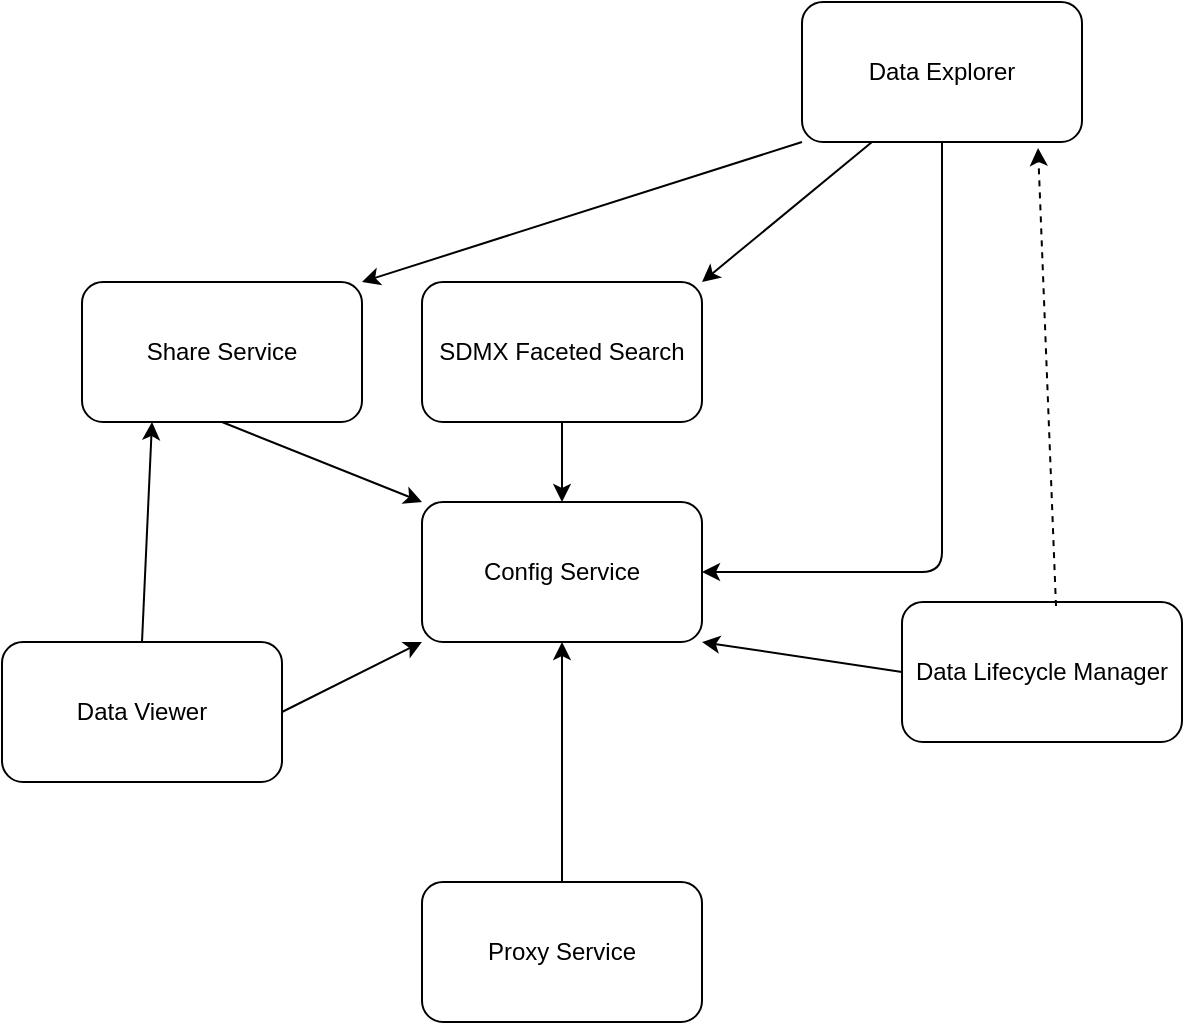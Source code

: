 <mxfile version="12.7.0" type="device"><diagram id="C5RBs43oDa-KdzZeNtuy" name="Page-1"><mxGraphModel dx="749" dy="1087" grid="1" gridSize="10" guides="1" tooltips="1" connect="1" arrows="1" fold="1" page="1" pageScale="1" pageWidth="827" pageHeight="1169" math="0" shadow="0"><root><mxCell id="WIyWlLk6GJQsqaUBKTNV-0"/><mxCell id="WIyWlLk6GJQsqaUBKTNV-1" parent="WIyWlLk6GJQsqaUBKTNV-0"/><mxCell id="HuIX0OjhBdANTGu5QbIS-1" value="Config Service" style="rounded=1;whiteSpace=wrap;html=1;" parent="WIyWlLk6GJQsqaUBKTNV-1" vertex="1"><mxGeometry x="380" y="400" width="140" height="70" as="geometry"/></mxCell><mxCell id="HuIX0OjhBdANTGu5QbIS-4" value="SDMX Faceted Search" style="rounded=1;whiteSpace=wrap;html=1;" parent="WIyWlLk6GJQsqaUBKTNV-1" vertex="1"><mxGeometry x="380" y="290" width="140" height="70" as="geometry"/></mxCell><mxCell id="HuIX0OjhBdANTGu5QbIS-5" value="" style="endArrow=classic;html=1;exitX=0.5;exitY=1;exitDx=0;exitDy=0;entryX=0.5;entryY=0;entryDx=0;entryDy=0;" parent="WIyWlLk6GJQsqaUBKTNV-1" source="HuIX0OjhBdANTGu5QbIS-4" target="HuIX0OjhBdANTGu5QbIS-1" edge="1"><mxGeometry width="50" height="50" relative="1" as="geometry"><mxPoint x="380" y="540" as="sourcePoint"/><mxPoint x="430" y="490" as="targetPoint"/></mxGeometry></mxCell><mxCell id="HuIX0OjhBdANTGu5QbIS-6" value="Share Service" style="rounded=1;whiteSpace=wrap;html=1;" parent="WIyWlLk6GJQsqaUBKTNV-1" vertex="1"><mxGeometry x="210" y="290" width="140" height="70" as="geometry"/></mxCell><mxCell id="HuIX0OjhBdANTGu5QbIS-7" value="" style="endArrow=classic;html=1;entryX=0;entryY=0;entryDx=0;entryDy=0;exitX=0.5;exitY=1;exitDx=0;exitDy=0;" parent="WIyWlLk6GJQsqaUBKTNV-1" source="HuIX0OjhBdANTGu5QbIS-6" target="HuIX0OjhBdANTGu5QbIS-1" edge="1"><mxGeometry width="50" height="50" relative="1" as="geometry"><mxPoint x="400" y="380" as="sourcePoint"/><mxPoint x="460" y="410" as="targetPoint"/></mxGeometry></mxCell><mxCell id="HuIX0OjhBdANTGu5QbIS-8" value="Data Viewer" style="rounded=1;whiteSpace=wrap;html=1;" parent="WIyWlLk6GJQsqaUBKTNV-1" vertex="1"><mxGeometry x="170" y="470" width="140" height="70" as="geometry"/></mxCell><mxCell id="HuIX0OjhBdANTGu5QbIS-9" value="" style="endArrow=classic;html=1;exitX=1;exitY=0.5;exitDx=0;exitDy=0;entryX=0;entryY=1;entryDx=0;entryDy=0;" parent="WIyWlLk6GJQsqaUBKTNV-1" source="HuIX0OjhBdANTGu5QbIS-8" target="HuIX0OjhBdANTGu5QbIS-1" edge="1"><mxGeometry width="50" height="50" relative="1" as="geometry"><mxPoint x="460" y="370" as="sourcePoint"/><mxPoint x="460" y="410" as="targetPoint"/></mxGeometry></mxCell><mxCell id="HuIX0OjhBdANTGu5QbIS-10" value="" style="endArrow=classic;html=1;entryX=0.25;entryY=1;entryDx=0;entryDy=0;exitX=0.5;exitY=0;exitDx=0;exitDy=0;" parent="WIyWlLk6GJQsqaUBKTNV-1" source="HuIX0OjhBdANTGu5QbIS-8" target="HuIX0OjhBdANTGu5QbIS-6" edge="1"><mxGeometry width="50" height="50" relative="1" as="geometry"><mxPoint x="240" y="460" as="sourcePoint"/><mxPoint x="530" y="410" as="targetPoint"/></mxGeometry></mxCell><mxCell id="HuIX0OjhBdANTGu5QbIS-11" value="Data Explorer" style="rounded=1;whiteSpace=wrap;html=1;" parent="WIyWlLk6GJQsqaUBKTNV-1" vertex="1"><mxGeometry x="570" y="150" width="140" height="70" as="geometry"/></mxCell><mxCell id="HuIX0OjhBdANTGu5QbIS-12" value="" style="endArrow=classic;html=1;exitX=0.5;exitY=1;exitDx=0;exitDy=0;entryX=1;entryY=0.5;entryDx=0;entryDy=0;" parent="WIyWlLk6GJQsqaUBKTNV-1" source="HuIX0OjhBdANTGu5QbIS-11" target="HuIX0OjhBdANTGu5QbIS-1" edge="1"><mxGeometry width="50" height="50" relative="1" as="geometry"><mxPoint x="170" y="610" as="sourcePoint"/><mxPoint x="220" y="560" as="targetPoint"/><Array as="points"><mxPoint x="640" y="435"/></Array></mxGeometry></mxCell><mxCell id="HuIX0OjhBdANTGu5QbIS-13" value="" style="endArrow=classic;html=1;exitX=0.25;exitY=1;exitDx=0;exitDy=0;entryX=1;entryY=0;entryDx=0;entryDy=0;" parent="WIyWlLk6GJQsqaUBKTNV-1" source="HuIX0OjhBdANTGu5QbIS-11" target="HuIX0OjhBdANTGu5QbIS-4" edge="1"><mxGeometry width="50" height="50" relative="1" as="geometry"><mxPoint x="460" y="370" as="sourcePoint"/><mxPoint x="460" y="410" as="targetPoint"/></mxGeometry></mxCell><mxCell id="HuIX0OjhBdANTGu5QbIS-14" value="" style="endArrow=classic;html=1;exitX=0;exitY=1;exitDx=0;exitDy=0;entryX=1;entryY=0;entryDx=0;entryDy=0;" parent="WIyWlLk6GJQsqaUBKTNV-1" source="HuIX0OjhBdANTGu5QbIS-11" target="HuIX0OjhBdANTGu5QbIS-6" edge="1"><mxGeometry width="50" height="50" relative="1" as="geometry"><mxPoint x="615" y="230" as="sourcePoint"/><mxPoint x="530" y="300" as="targetPoint"/></mxGeometry></mxCell><mxCell id="HuIX0OjhBdANTGu5QbIS-15" value="Data Lifecycle Manager" style="rounded=1;whiteSpace=wrap;html=1;" parent="WIyWlLk6GJQsqaUBKTNV-1" vertex="1"><mxGeometry x="620" y="450" width="140" height="70" as="geometry"/></mxCell><mxCell id="HuIX0OjhBdANTGu5QbIS-16" value="" style="endArrow=classic;html=1;exitX=0;exitY=0.5;exitDx=0;exitDy=0;entryX=1;entryY=1;entryDx=0;entryDy=0;" parent="WIyWlLk6GJQsqaUBKTNV-1" source="HuIX0OjhBdANTGu5QbIS-15" target="HuIX0OjhBdANTGu5QbIS-1" edge="1"><mxGeometry width="50" height="50" relative="1" as="geometry"><mxPoint x="320" y="515" as="sourcePoint"/><mxPoint x="390" y="480" as="targetPoint"/></mxGeometry></mxCell><mxCell id="HuIX0OjhBdANTGu5QbIS-17" value="" style="endArrow=classic;html=1;exitX=0.55;exitY=0.029;exitDx=0;exitDy=0;entryX=0.843;entryY=1.043;entryDx=0;entryDy=0;exitPerimeter=0;entryPerimeter=0;dashed=1;" parent="WIyWlLk6GJQsqaUBKTNV-1" source="HuIX0OjhBdANTGu5QbIS-15" target="HuIX0OjhBdANTGu5QbIS-11" edge="1"><mxGeometry width="50" height="50" relative="1" as="geometry"><mxPoint x="630" y="495" as="sourcePoint"/><mxPoint x="530" y="480" as="targetPoint"/></mxGeometry></mxCell><mxCell id="29PbDP0yiIntAxt22W5n-0" value="Proxy Service" style="rounded=1;whiteSpace=wrap;html=1;" vertex="1" parent="WIyWlLk6GJQsqaUBKTNV-1"><mxGeometry x="380" y="590" width="140" height="70" as="geometry"/></mxCell><mxCell id="29PbDP0yiIntAxt22W5n-1" value="" style="endArrow=classic;html=1;exitX=0.5;exitY=0;exitDx=0;exitDy=0;entryX=0.5;entryY=1;entryDx=0;entryDy=0;" edge="1" parent="WIyWlLk6GJQsqaUBKTNV-1" source="29PbDP0yiIntAxt22W5n-0" target="HuIX0OjhBdANTGu5QbIS-1"><mxGeometry width="50" height="50" relative="1" as="geometry"><mxPoint x="320" y="515" as="sourcePoint"/><mxPoint x="390" y="480" as="targetPoint"/></mxGeometry></mxCell></root></mxGraphModel></diagram></mxfile>